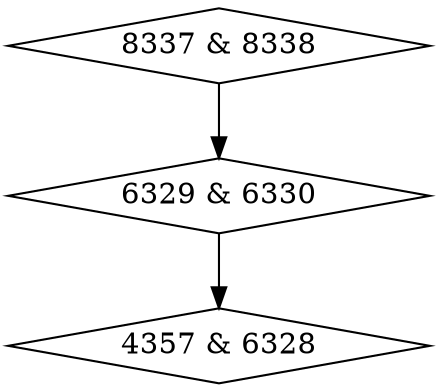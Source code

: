 digraph {
0 [label = "4357 & 6328", shape = diamond];
1 [label = "6329 & 6330", shape = diamond];
2 [label = "8337 & 8338", shape = diamond];
1->0;
2->1;
}
